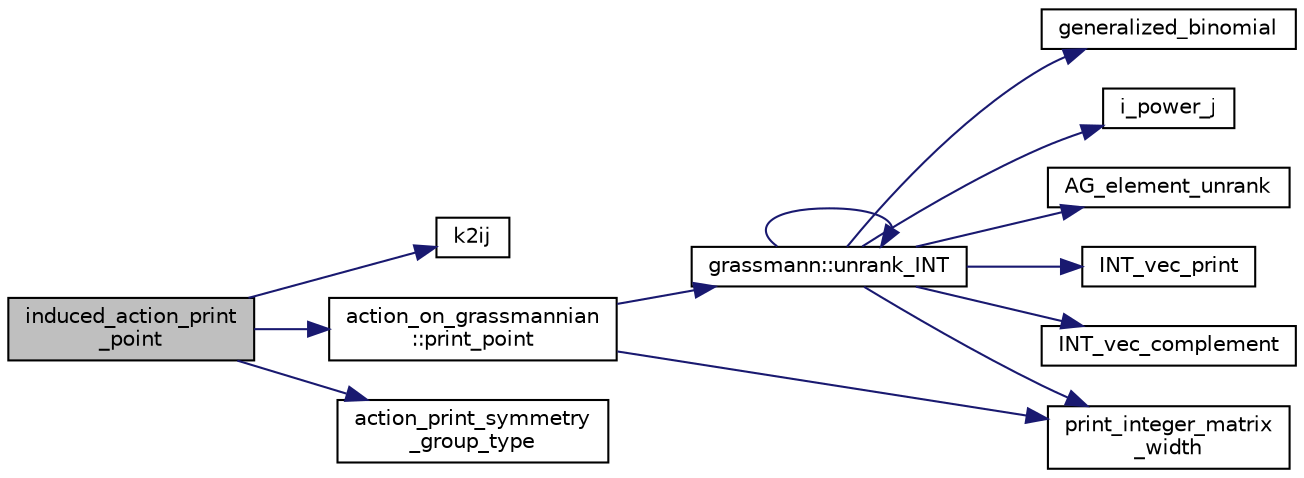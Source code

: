 digraph "induced_action_print_point"
{
  edge [fontname="Helvetica",fontsize="10",labelfontname="Helvetica",labelfontsize="10"];
  node [fontname="Helvetica",fontsize="10",shape=record];
  rankdir="LR";
  Node6396 [label="induced_action_print\l_point",height=0.2,width=0.4,color="black", fillcolor="grey75", style="filled", fontcolor="black"];
  Node6396 -> Node6397 [color="midnightblue",fontsize="10",style="solid",fontname="Helvetica"];
  Node6397 [label="k2ij",height=0.2,width=0.4,color="black", fillcolor="white", style="filled",URL="$df/dbf/sajeeb_8_c.html#a94379148acec1c2aeedad1903aa0756a"];
  Node6396 -> Node6398 [color="midnightblue",fontsize="10",style="solid",fontname="Helvetica"];
  Node6398 [label="action_on_grassmannian\l::print_point",height=0.2,width=0.4,color="black", fillcolor="white", style="filled",URL="$d9/ddf/classaction__on__grassmannian.html#a8e8f15f8e40904d43e51ec452b01be27"];
  Node6398 -> Node6399 [color="midnightblue",fontsize="10",style="solid",fontname="Helvetica"];
  Node6399 [label="grassmann::unrank_INT",height=0.2,width=0.4,color="black", fillcolor="white", style="filled",URL="$df/d02/classgrassmann.html#a32079405b95a6da2ba1420567d762d64"];
  Node6399 -> Node6400 [color="midnightblue",fontsize="10",style="solid",fontname="Helvetica"];
  Node6400 [label="generalized_binomial",height=0.2,width=0.4,color="black", fillcolor="white", style="filled",URL="$d2/d7c/combinatorics_8_c.html#a24762dc22e45175d18ec1ec1d2556ae8"];
  Node6399 -> Node6401 [color="midnightblue",fontsize="10",style="solid",fontname="Helvetica"];
  Node6401 [label="i_power_j",height=0.2,width=0.4,color="black", fillcolor="white", style="filled",URL="$de/dc5/algebra__and__number__theory_8h.html#a39b321523e8957d701618bb5cac542b5"];
  Node6399 -> Node6402 [color="midnightblue",fontsize="10",style="solid",fontname="Helvetica"];
  Node6402 [label="AG_element_unrank",height=0.2,width=0.4,color="black", fillcolor="white", style="filled",URL="$d4/d67/geometry_8h.html#a4a33b86c87b2879b97cfa1327abe2885"];
  Node6399 -> Node6403 [color="midnightblue",fontsize="10",style="solid",fontname="Helvetica"];
  Node6403 [label="INT_vec_print",height=0.2,width=0.4,color="black", fillcolor="white", style="filled",URL="$df/dbf/sajeeb_8_c.html#a79a5901af0b47dd0d694109543c027fe"];
  Node6399 -> Node6399 [color="midnightblue",fontsize="10",style="solid",fontname="Helvetica"];
  Node6399 -> Node6404 [color="midnightblue",fontsize="10",style="solid",fontname="Helvetica"];
  Node6404 [label="INT_vec_complement",height=0.2,width=0.4,color="black", fillcolor="white", style="filled",URL="$d5/db4/io__and__os_8h.html#a2a0a724647575fcd3090c763985eb81a"];
  Node6399 -> Node6405 [color="midnightblue",fontsize="10",style="solid",fontname="Helvetica"];
  Node6405 [label="print_integer_matrix\l_width",height=0.2,width=0.4,color="black", fillcolor="white", style="filled",URL="$d5/db4/io__and__os_8h.html#aa78f3e73fc2179251bd15adbcc31573f"];
  Node6398 -> Node6405 [color="midnightblue",fontsize="10",style="solid",fontname="Helvetica"];
  Node6396 -> Node6406 [color="midnightblue",fontsize="10",style="solid",fontname="Helvetica"];
  Node6406 [label="action_print_symmetry\l_group_type",height=0.2,width=0.4,color="black", fillcolor="white", style="filled",URL="$d5/d90/action__global_8_c.html#a03666b9440c4962148eba7905b9f843c"];
}
